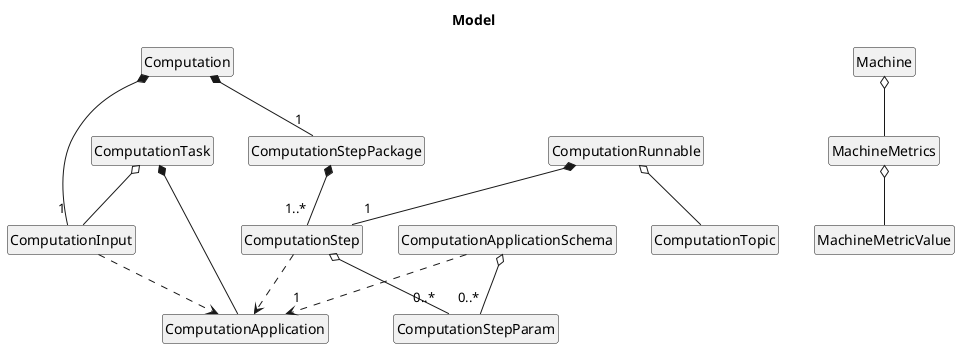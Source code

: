 @startuml
    title Model

    hide class circle
    hide class fields
    hide class methods

    class ComputationTask
    class ComputationApplication
    class ComputationApplicationSchema
    class ComputationInput
    class ComputationStep
    class ComputationStepPackage
    class ComputationStepParam
    class ComputationRunnable
    class ComputationTopic
    class Computation
    class Machine
    class MachineMetrics
    class MachineMetricValue

    ComputationTask *-- ComputationApplication
    ComputationTask o-- ComputationInput
    ComputationApplicationSchema ..> "1" ComputationApplication
    ComputationApplicationSchema o-- "0..*" ComputationStepParam
    ComputationInput ..> ComputationApplication
    ComputationStepPackage *-- "1..*" ComputationStep
    ComputationStep o-- "0..*" ComputationStepParam
    ComputationStep ..> ComputationApplication
    ComputationRunnable *-- "1" ComputationStep
    ComputationRunnable o-- ComputationTopic
    Computation *-- "1"ComputationStepPackage
    Computation *-- "1" ComputationInput
    Machine o-- MachineMetrics
    MachineMetrics o-- MachineMetricValue
@enduml